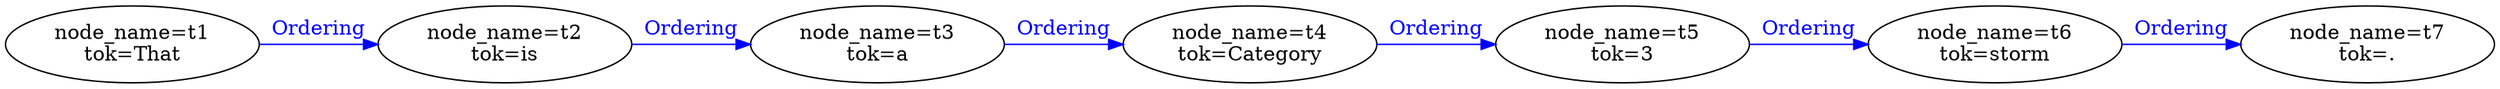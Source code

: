 digraph Token {
  margin=0;
  graph [dpi = 400];
	{rank=max;
	  t1[label="node_name=t1\ntok=That"];
	  t2[label="node_name=t2\ntok=is"];
	  t3[label="node_name=t3\ntok=a"];
	  t4[label="node_name=t4\ntok=Category"];
	  t5[label="node_name=t5\ntok=3"];
	  t6[label="node_name=t6\ntok=storm"];
	  t7[label="node_name=t7\ntok=."];
	}

 
  {
    // also add the ordering
    edge [color="blue", fontcolor="blue", style="solid", label="Ordering"];


    t1 -> t2;
    t2 -> t3;
    t3 -> t4;
    t4 -> t5;
    t5 -> t6;
    t6 -> t7;  
  }
 

	

  
}

